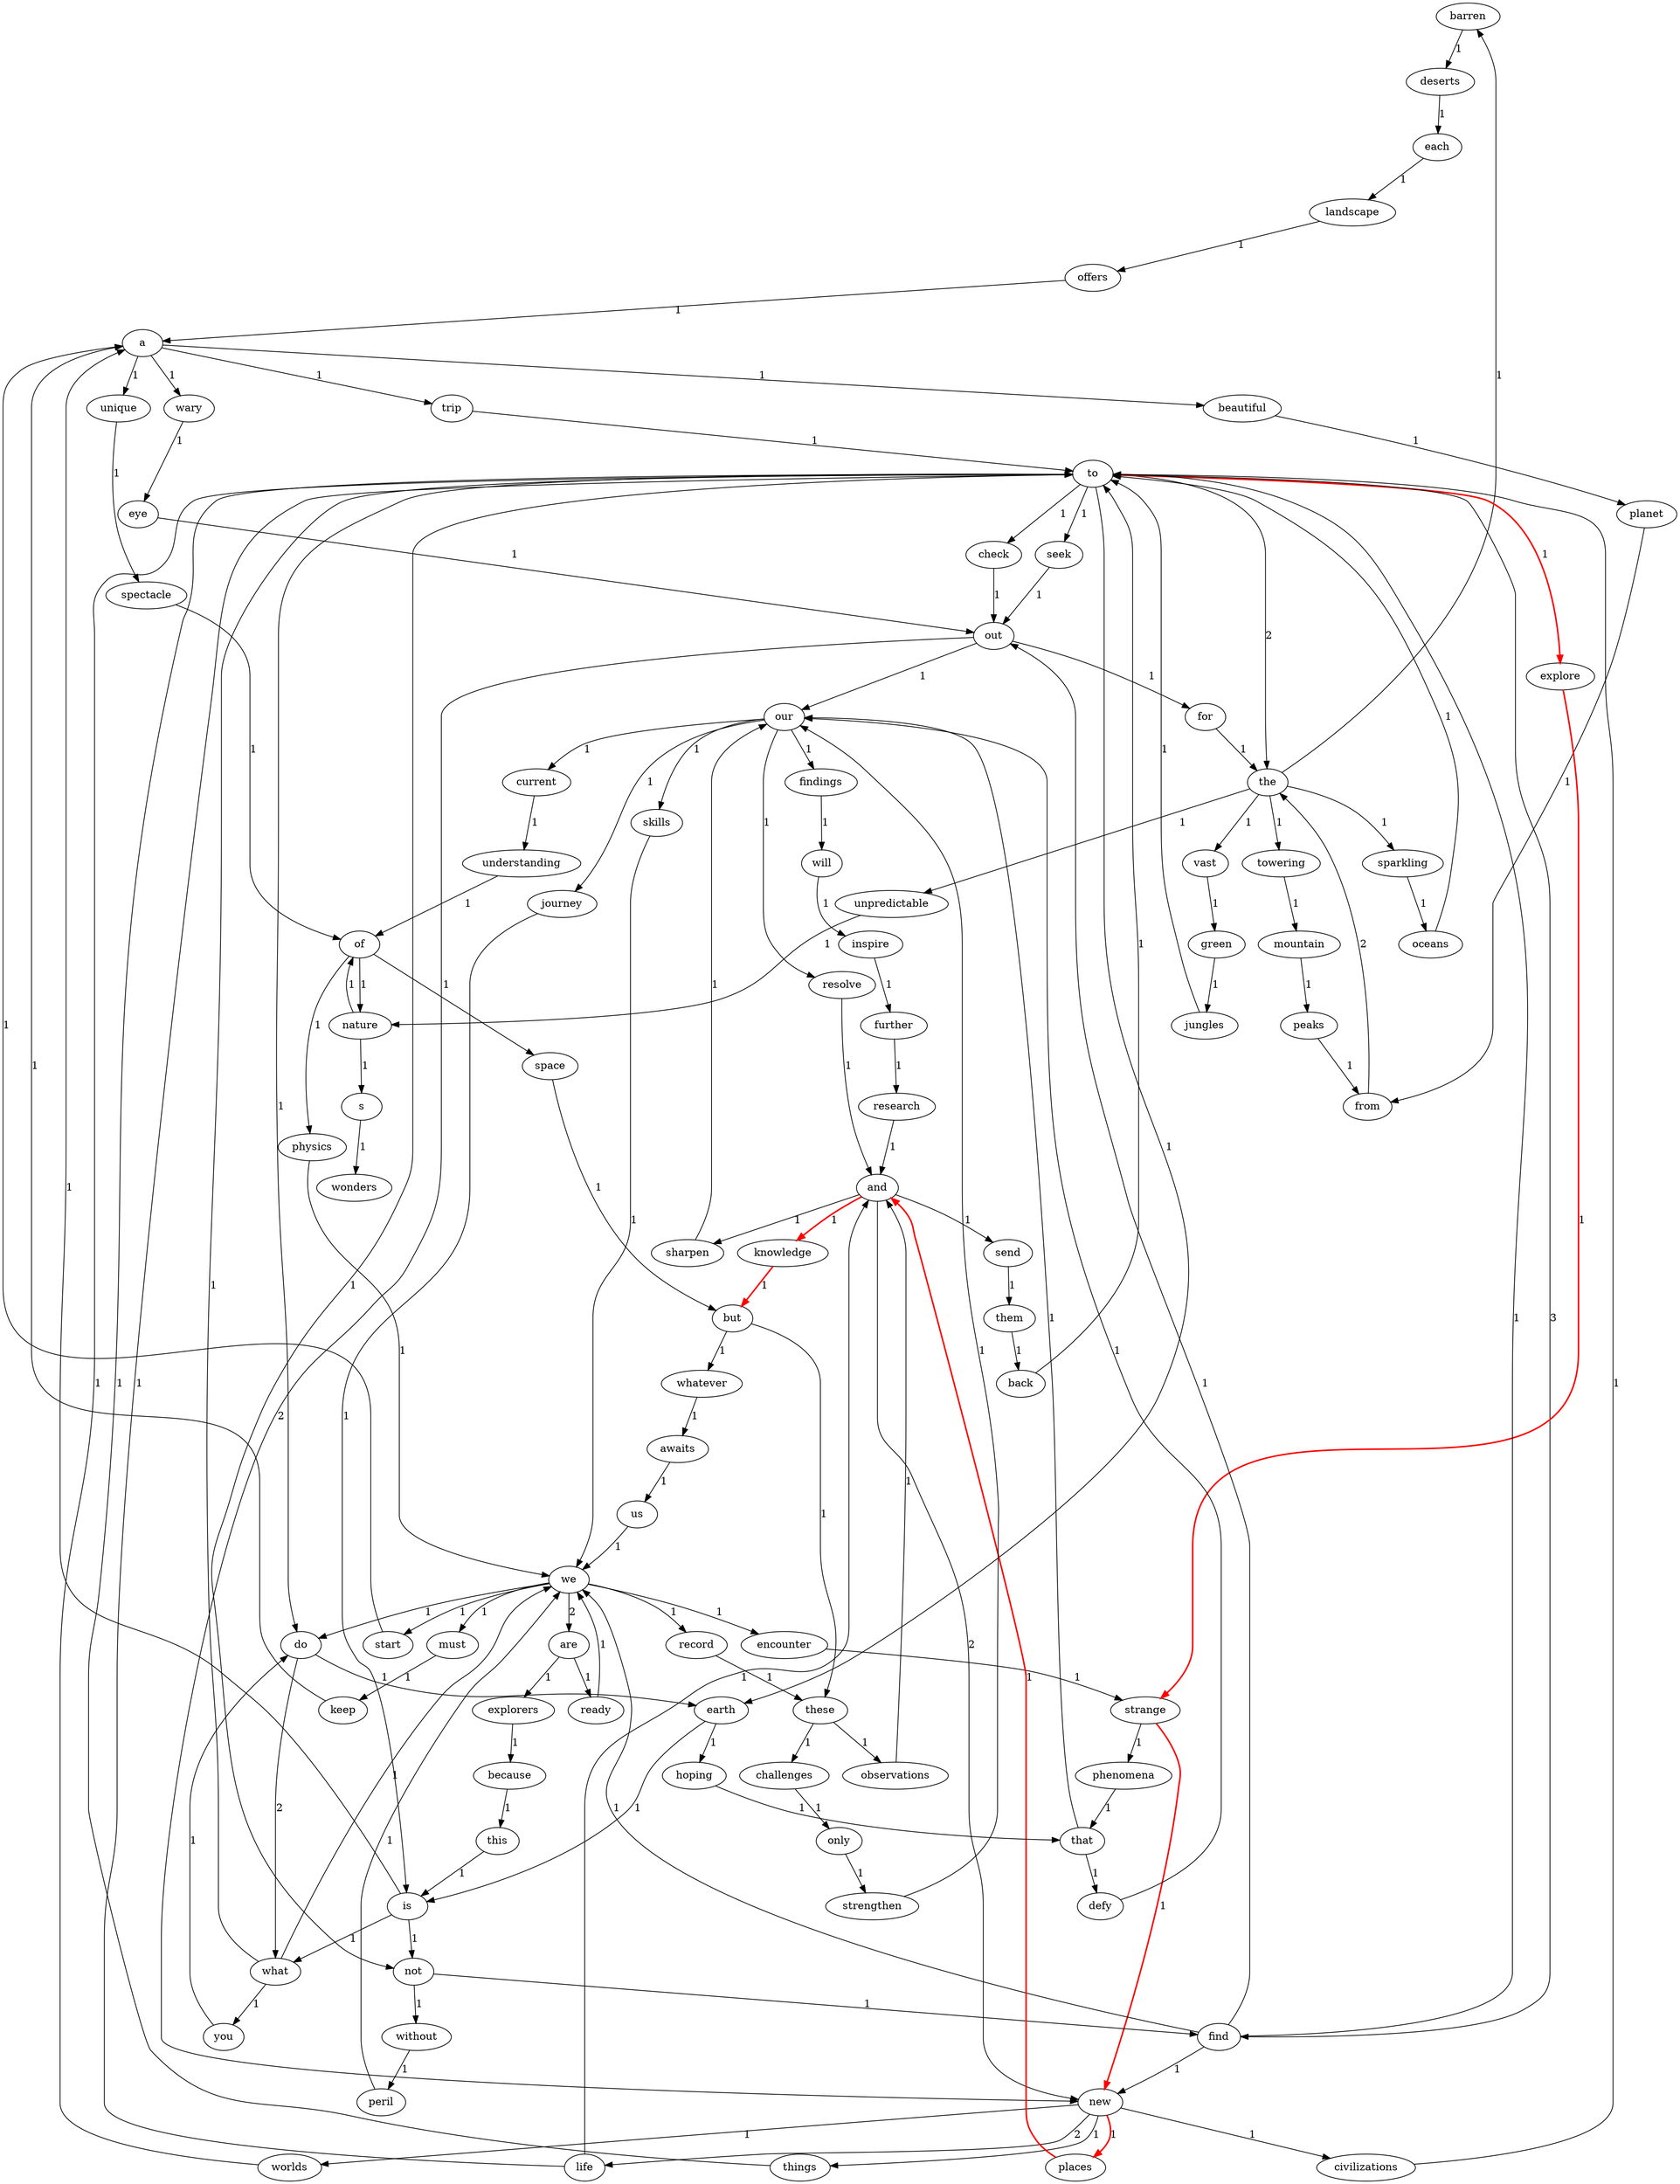 digraph G {
	"barren" -> "deserts" [label="1"];
	"a" -> "trip" [label="1"];
	"a" -> "wary" [label="1"];
	"a" -> "beautiful" [label="1"];
	"a" -> "unique" [label="1"];
	"offers" -> "a" [label="1"];
	"nature" -> "of" [label="1"];
	"nature" -> "s" [label="1"];
	"check" -> "out" [label="1"];
	"wary" -> "eye" [label="1"];
	"planet" -> "from" [label="1"];
	"encounter" -> "strange" [label="1"];
	"this" -> "is" [label="1"];
	"start" -> "a" [label="1"];
	"them" -> "back" [label="1"];
	"each" -> "landscape" [label="1"];
	"the" -> "unpredictable" [label="1"];
	"the" -> "vast" [label="1"];
	"the" -> "towering" [label="1"];
	"the" -> "sparkling" [label="1"];
	"the" -> "barren" [label="1"];
	"s" -> "wonders" [label="1"];
	"send" -> "them" [label="1"];
	"unique" -> "spectacle" [label="1"];
	"keep" -> "a" [label="1"];
	"to" -> "explore" [label="1", color="red", penwidth=2];
	"to" -> "seek" [label="1"];
	"to" -> "find" [label="3"];
	"to" -> "not" [label="1"];
	"to" -> "check" [label="1"];
	"to" -> "earth" [label="1"];
	"to" -> "do" [label="1"];
	"to" -> "the" [label="2"];
	"must" -> "keep" [label="1"];
	"further" -> "research" [label="1"];
	"phenomena" -> "that" [label="1"];
	"defy" -> "our" [label="1"];
	"landscape" -> "offers" [label="1"];
	"but" -> "these" [label="1"];
	"but" -> "whatever" [label="1"];
	"without" -> "peril" [label="1"];
	"seek" -> "out" [label="1"];
	"worlds" -> "to" [label="1"];
	"findings" -> "will" [label="1"];
	"back" -> "to" [label="1"];
	"life" -> "and" [label="1"];
	"life" -> "to" [label="1"];
	"do" -> "what" [label="2"];
	"do" -> "earth" [label="1"];
	"space" -> "but" [label="1"];
	"research" -> "and" [label="1"];
	"beautiful" -> "planet" [label="1"];
	"these" -> "challenges" [label="1"];
	"these" -> "observations" [label="1"];
	"mountain" -> "peaks" [label="1"];
	"current" -> "understanding" [label="1"];
	"skills" -> "we" [label="1"];
	"record" -> "these" [label="1"];
	"ready" -> "we" [label="1"];
	"because" -> "this" [label="1"];
	"things" -> "to" [label="1"];
	"challenges" -> "only" [label="1"];
	"journey" -> "is" [label="1"];
	"awaits" -> "us" [label="1"];
	"us" -> "we" [label="1"];
	"new" -> "worlds" [label="1"];
	"new" -> "life" [label="2"];
	"new" -> "civilizations" [label="1"];
	"new" -> "places" [label="1", color="red", penwidth=2];
	"new" -> "things" [label="1"];
	"you" -> "do" [label="1"];
	"civilizations" -> "to" [label="1"];
	"green" -> "jungles" [label="1"];
	"sharpen" -> "our" [label="1"];
	"unpredictable" -> "nature" [label="1"];
	"spectacle" -> "of" [label="1"];
	"explore" -> "strange" [label="1", color="red", penwidth=2];
	"will" -> "inspire" [label="1"];
	"peril" -> "we" [label="1"];
	"is" -> "not" [label="1"];
	"is" -> "what" [label="1"];
	"is" -> "a" [label="1"];
	"strange" -> "new" [label="1", color="red", penwidth=2];
	"strange" -> "phenomena" [label="1"];
	"peaks" -> "from" [label="1"];
	"whatever" -> "awaits" [label="1"];
	"jungles" -> "to" [label="1"];
	"explorers" -> "because" [label="1"];
	"hoping" -> "that" [label="1"];
	"deserts" -> "each" [label="1"];
	"eye" -> "out" [label="1"];
	"what" -> "we" [label="1"];
	"what" -> "you" [label="1"];
	"what" -> "to" [label="1"];
	"earth" -> "hoping" [label="1"];
	"earth" -> "is" [label="1"];
	"inspire" -> "further" [label="1"];
	"places" -> "and" [label="1", color="red", penwidth=2];
	"oceans" -> "to" [label="1"];
	"vast" -> "green" [label="1"];
	"resolve" -> "and" [label="1"];
	"towering" -> "mountain" [label="1"];
	"for" -> "the" [label="1"];
	"our" -> "journey" [label="1"];
	"our" -> "resolve" [label="1"];
	"our" -> "skills" [label="1"];
	"our" -> "current" [label="1"];
	"our" -> "findings" [label="1"];
	"out" -> "new" [label="2"];
	"out" -> "our" [label="1"];
	"out" -> "for" [label="1"];
	"we" -> "start" [label="1"];
	"we" -> "must" [label="1"];
	"we" -> "encounter" [label="1"];
	"we" -> "record" [label="1"];
	"we" -> "are" [label="2"];
	"we" -> "do" [label="1"];
	"sparkling" -> "oceans" [label="1"];
	"that" -> "defy" [label="1"];
	"that" -> "our" [label="1"];
	"are" -> "ready" [label="1"];
	"are" -> "explorers" [label="1"];
	"trip" -> "to" [label="1"];
	"not" -> "find" [label="1"];
	"not" -> "without" [label="1"];
	"observations" -> "and" [label="1"];
	"physics" -> "we" [label="1"];
	"of" -> "space" [label="1"];
	"of" -> "physics" [label="1"];
	"of" -> "nature" [label="1"];
	"find" -> "out" [label="1"];
	"find" -> "we" [label="1"];
	"find" -> "new" [label="1"];
	"find" -> "to" [label="1"];
	"and" -> "new" [label="2"];
	"and" -> "sharpen" [label="1"];
	"and" -> "send" [label="1"];
	"and" -> "knowledge" [label="1", color="red", penwidth=2];
	"from" -> "the" [label="2"];
	"strengthen" -> "our" [label="1"];
	"knowledge" -> "but" [label="1", color="red", penwidth=2];
	"understanding" -> "of" [label="1"];
	"only" -> "strengthen" [label="1"];
}